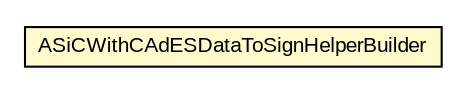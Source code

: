 #!/usr/local/bin/dot
#
# Class diagram 
# Generated by UMLGraph version R5_6-24-gf6e263 (http://www.umlgraph.org/)
#

digraph G {
	edge [fontname="arial",fontsize=10,labelfontname="arial",labelfontsize=10];
	node [fontname="arial",fontsize=10,shape=plaintext];
	nodesep=0.25;
	ranksep=0.5;
	// eu.europa.esig.dss.asic.signature.ASiCWithCAdESDataToSignHelperBuilder
	c115525 [label=<<table title="eu.europa.esig.dss.asic.signature.ASiCWithCAdESDataToSignHelperBuilder" border="0" cellborder="1" cellspacing="0" cellpadding="2" port="p" bgcolor="lemonChiffon" href="./ASiCWithCAdESDataToSignHelperBuilder.html">
		<tr><td><table border="0" cellspacing="0" cellpadding="1">
<tr><td align="center" balign="center"> ASiCWithCAdESDataToSignHelperBuilder </td></tr>
		</table></td></tr>
		</table>>, URL="./ASiCWithCAdESDataToSignHelperBuilder.html", fontname="arial", fontcolor="black", fontsize=10.0];
}

